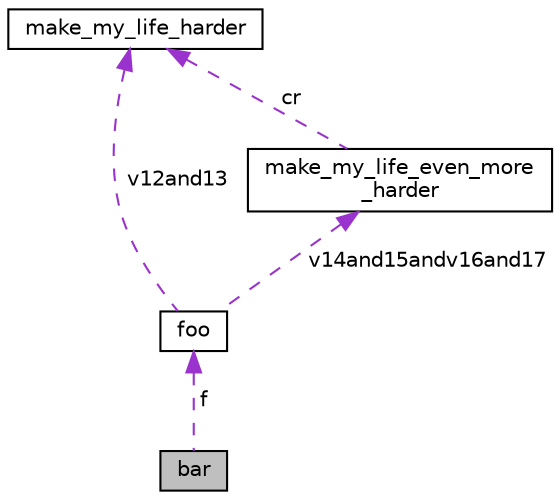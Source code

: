 digraph "bar"
{
  edge [fontname="Helvetica",fontsize="10",labelfontname="Helvetica",labelfontsize="10"];
  node [fontname="Helvetica",fontsize="10",shape=record];
  Node1 [label="bar",height=0.2,width=0.4,color="black", fillcolor="grey75", style="filled", fontcolor="black"];
  Node2 -> Node1 [dir="back",color="darkorchid3",fontsize="10",style="dashed",label=" f" ];
  Node2 [label="foo",height=0.2,width=0.4,color="black", fillcolor="white", style="filled",URL="$classfoo.html"];
  Node3 -> Node2 [dir="back",color="darkorchid3",fontsize="10",style="dashed",label=" v14and15andv16and17" ];
  Node3 [label="make_my_life_even_more\l_harder",height=0.2,width=0.4,color="black", fillcolor="white", style="filled",URL="$structmake__my__life__even__more__harder.html"];
  Node4 -> Node3 [dir="back",color="darkorchid3",fontsize="10",style="dashed",label=" cr" ];
  Node4 [label="make_my_life_harder",height=0.2,width=0.4,color="black", fillcolor="white", style="filled",URL="$structmake__my__life__harder.html"];
  Node4 -> Node2 [dir="back",color="darkorchid3",fontsize="10",style="dashed",label=" v12and13" ];
}
